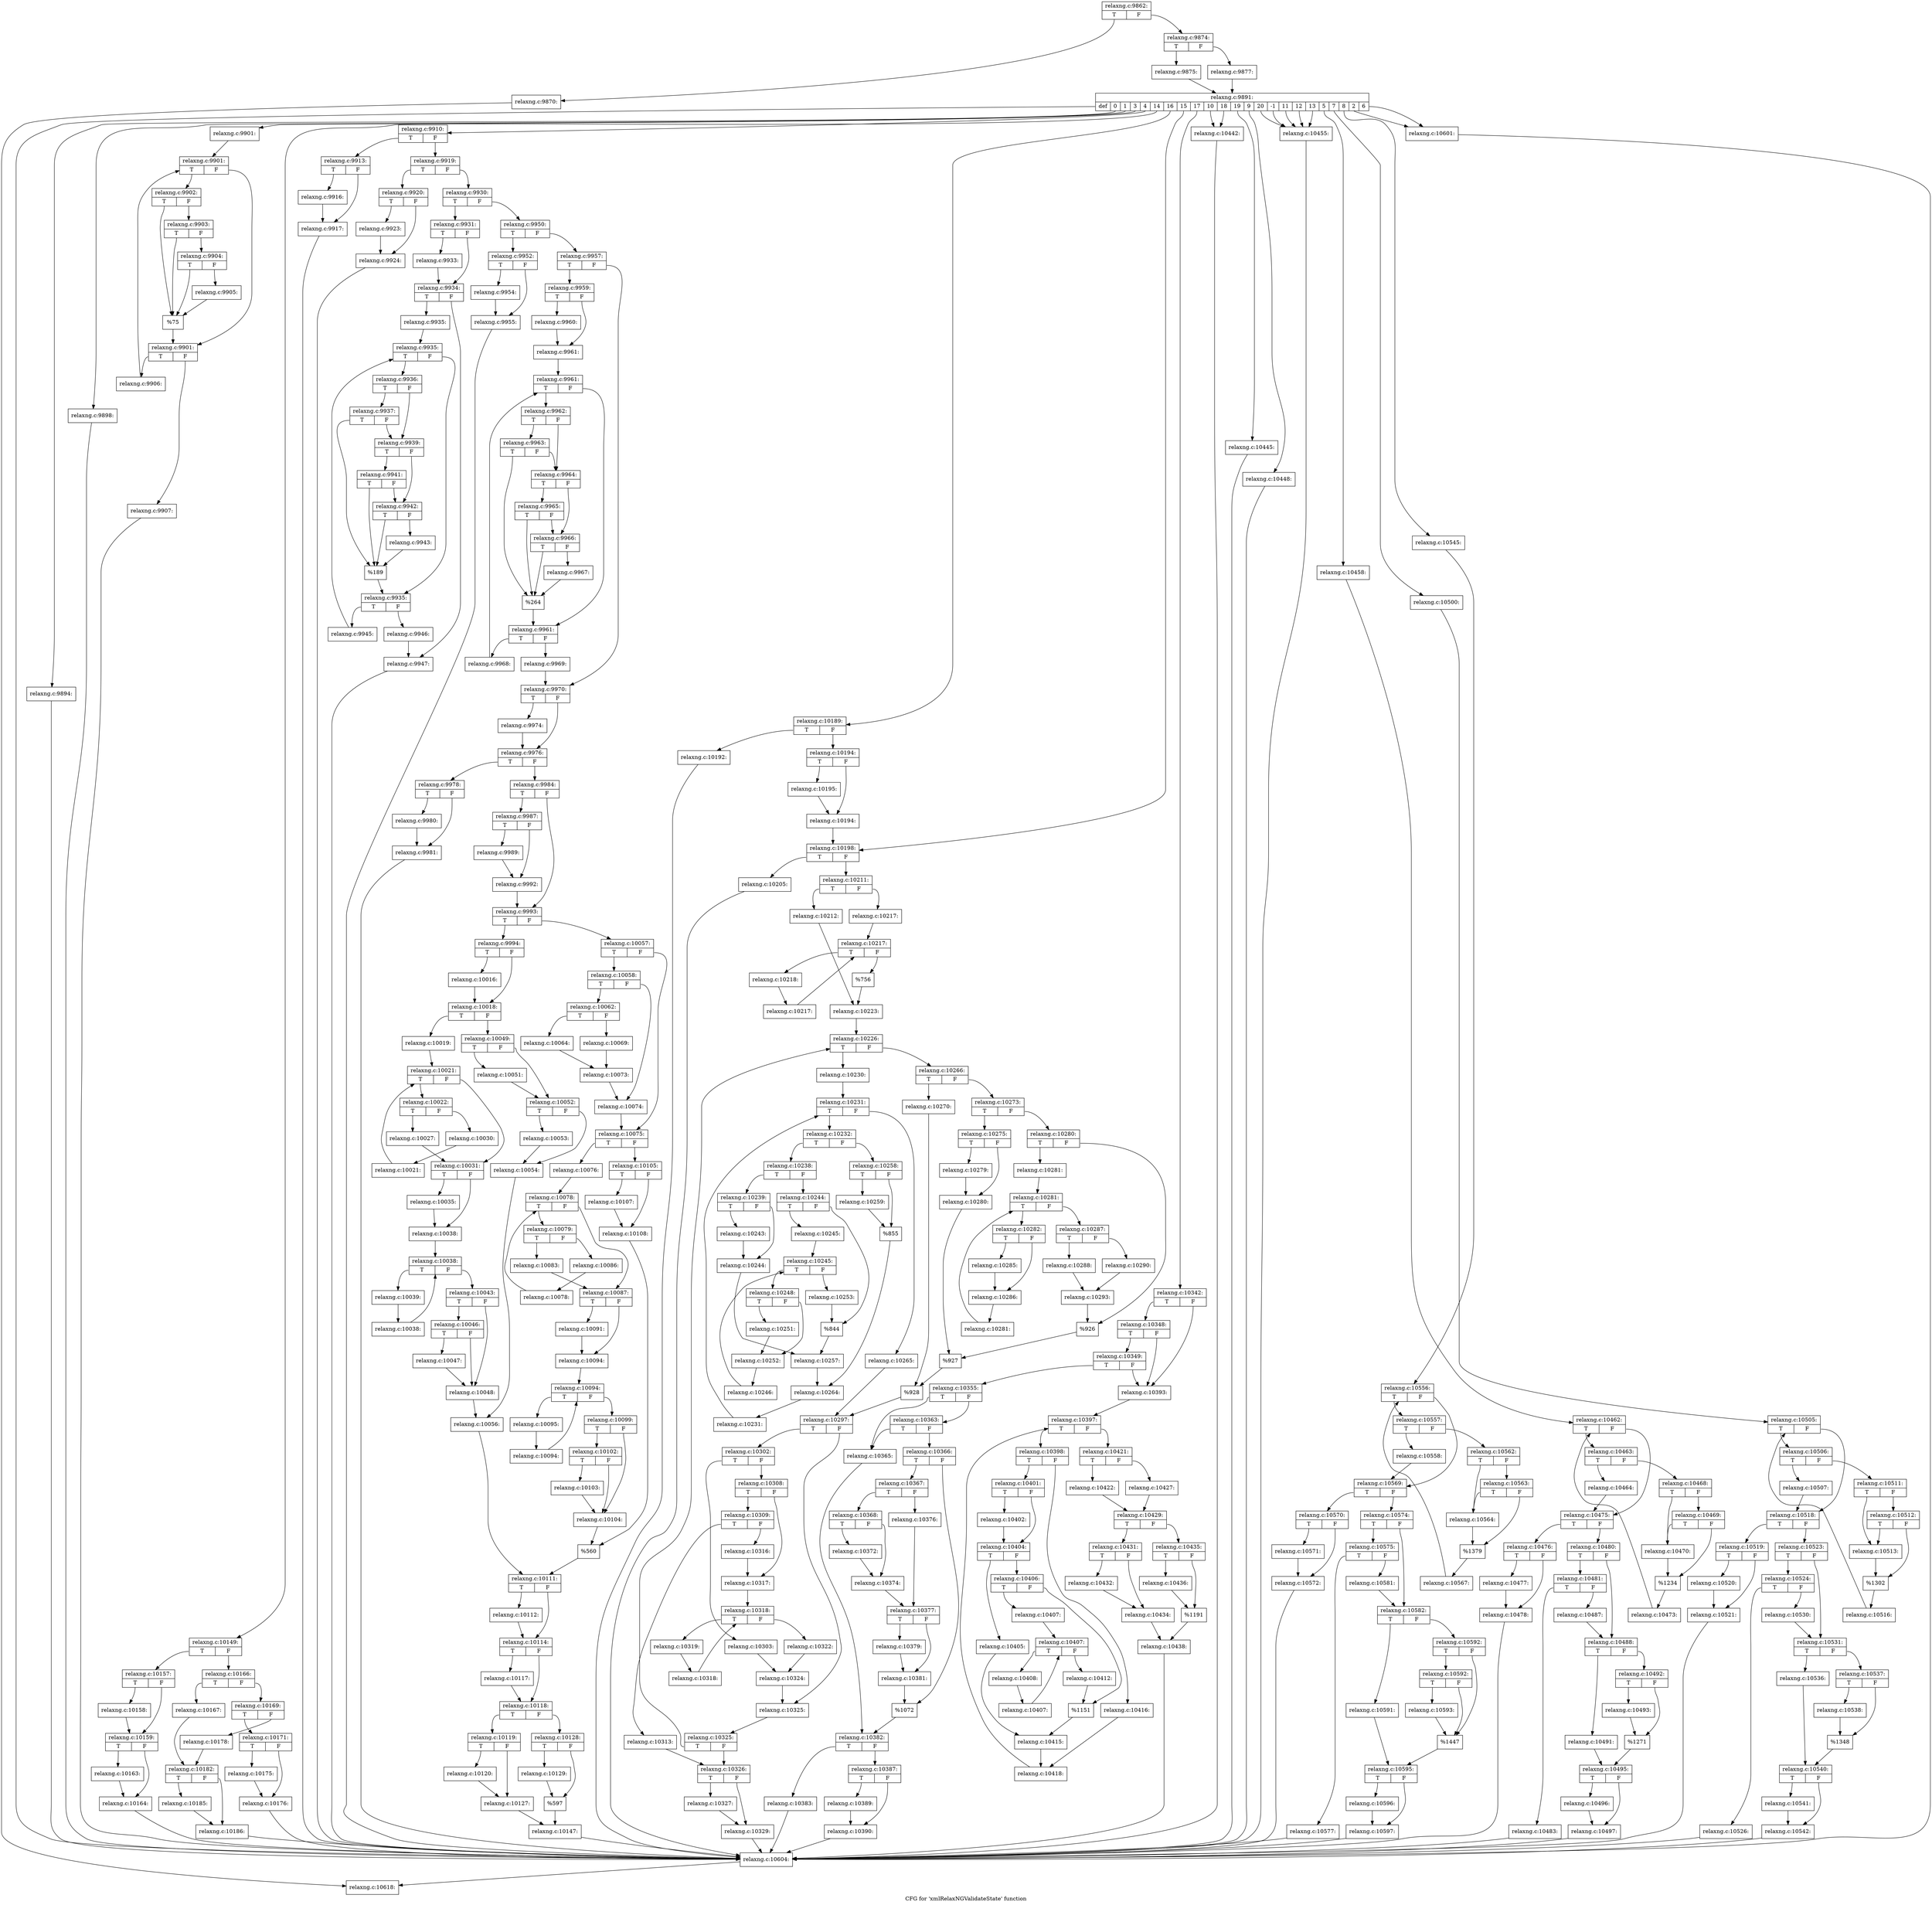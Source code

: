 digraph "CFG for 'xmlRelaxNGValidateState' function" {
	label="CFG for 'xmlRelaxNGValidateState' function";

	Node0x555e9c71d3e0 [shape=record,label="{relaxng.c:9862:|{<s0>T|<s1>F}}"];
	Node0x555e9c71d3e0:s0 -> Node0x555e9c7362f0;
	Node0x555e9c71d3e0:s1 -> Node0x555e9c736340;
	Node0x555e9c7362f0 [shape=record,label="{relaxng.c:9870:}"];
	Node0x555e9c7362f0 -> Node0x555e9c71d430;
	Node0x555e9c736340 [shape=record,label="{relaxng.c:9874:|{<s0>T|<s1>F}}"];
	Node0x555e9c736340:s0 -> Node0x555e9c736a50;
	Node0x555e9c736340:s1 -> Node0x555e9c736af0;
	Node0x555e9c736a50 [shape=record,label="{relaxng.c:9875:}"];
	Node0x555e9c736a50 -> Node0x555e9c736aa0;
	Node0x555e9c736af0 [shape=record,label="{relaxng.c:9877:}"];
	Node0x555e9c736af0 -> Node0x555e9c736aa0;
	Node0x555e9c736aa0 [shape=record,label="{relaxng.c:9891:|{<s0>def|<s1>0|<s2>1|<s3>3|<s4>4|<s5>14|<s6>16|<s7>15|<s8>17|<s9>10|<s10>18|<s11>19|<s12>9|<s13>20|<s14>-1|<s15>11|<s16>12|<s17>13|<s18>5|<s19>7|<s20>8|<s21>2|<s22>6}}"];
	Node0x555e9c736aa0:s0 -> Node0x555e9c737720;
	Node0x555e9c736aa0:s1 -> Node0x555e9c737a50;
	Node0x555e9c736aa0:s2 -> Node0x555e9c737e30;
	Node0x555e9c736aa0:s3 -> Node0x555e9c738050;
	Node0x555e9c736aa0:s4 -> Node0x555e9c739e90;
	Node0x555e9c736aa0:s5 -> Node0x555e9c4f3c30;
	Node0x555e9c736aa0:s6 -> Node0x555e9c4fa1e0;
	Node0x555e9c736aa0:s7 -> Node0x555e9c4fb4f0;
	Node0x555e9c736aa0:s8 -> Node0x555e9c740500;
	Node0x555e9c736aa0:s9 -> Node0x555e9c74ec70;
	Node0x555e9c736aa0:s10 -> Node0x555e9c74ec70;
	Node0x555e9c736aa0:s11 -> Node0x555e9c74f150;
	Node0x555e9c736aa0:s12 -> Node0x555e9c74fd10;
	Node0x555e9c736aa0:s13 -> Node0x555e9c7500c0;
	Node0x555e9c736aa0:s14 -> Node0x555e9c7500c0;
	Node0x555e9c736aa0:s15 -> Node0x555e9c7500c0;
	Node0x555e9c736aa0:s16 -> Node0x555e9c7500c0;
	Node0x555e9c736aa0:s17 -> Node0x555e9c7500c0;
	Node0x555e9c736aa0:s18 -> Node0x555e9c7505a0;
	Node0x555e9c736aa0:s19 -> Node0x555e9c756500;
	Node0x555e9c736aa0:s20 -> Node0x555e9c75cdf0;
	Node0x555e9c736aa0:s21 -> Node0x555e9c765340;
	Node0x555e9c736aa0:s22 -> Node0x555e9c765340;
	Node0x555e9c737a50 [shape=record,label="{relaxng.c:9894:}"];
	Node0x555e9c737a50 -> Node0x555e9c737720;
	Node0x555e9c737e30 [shape=record,label="{relaxng.c:9898:}"];
	Node0x555e9c737e30 -> Node0x555e9c737720;
	Node0x555e9c738050 [shape=record,label="{relaxng.c:9901:}"];
	Node0x555e9c738050 -> Node0x555e9c7380d0;
	Node0x555e9c7380d0 [shape=record,label="{relaxng.c:9901:|{<s0>T|<s1>F}}"];
	Node0x555e9c7380d0:s0 -> Node0x555e9c7383c0;
	Node0x555e9c7380d0:s1 -> Node0x555e9c738370;
	Node0x555e9c7383c0 [shape=record,label="{relaxng.c:9902:|{<s0>T|<s1>F}}"];
	Node0x555e9c7383c0:s0 -> Node0x555e9c7386e0;
	Node0x555e9c7383c0:s1 -> Node0x555e9c738800;
	Node0x555e9c738800 [shape=record,label="{relaxng.c:9903:|{<s0>T|<s1>F}}"];
	Node0x555e9c738800:s0 -> Node0x555e9c7386e0;
	Node0x555e9c738800:s1 -> Node0x555e9c738780;
	Node0x555e9c738780 [shape=record,label="{relaxng.c:9904:|{<s0>T|<s1>F}}"];
	Node0x555e9c738780:s0 -> Node0x555e9c7386e0;
	Node0x555e9c738780:s1 -> Node0x555e9c738730;
	Node0x555e9c738730 [shape=record,label="{relaxng.c:9905:}"];
	Node0x555e9c738730 -> Node0x555e9c7386e0;
	Node0x555e9c7386e0 [shape=record,label="{%75}"];
	Node0x555e9c7386e0 -> Node0x555e9c738370;
	Node0x555e9c738370 [shape=record,label="{relaxng.c:9901:|{<s0>T|<s1>F}}"];
	Node0x555e9c738370:s0 -> Node0x555e9c7391f0;
	Node0x555e9c738370:s1 -> Node0x555e9c7382f0;
	Node0x555e9c7391f0 [shape=record,label="{relaxng.c:9906:}"];
	Node0x555e9c7391f0 -> Node0x555e9c7380d0;
	Node0x555e9c7382f0 [shape=record,label="{relaxng.c:9907:}"];
	Node0x555e9c7382f0 -> Node0x555e9c737720;
	Node0x555e9c739e90 [shape=record,label="{relaxng.c:9910:|{<s0>T|<s1>F}}"];
	Node0x555e9c739e90:s0 -> Node0x555e9c73a4b0;
	Node0x555e9c739e90:s1 -> Node0x555e9c73a500;
	Node0x555e9c73a4b0 [shape=record,label="{relaxng.c:9913:|{<s0>T|<s1>F}}"];
	Node0x555e9c73a4b0:s0 -> Node0x555e9c73ac80;
	Node0x555e9c73a4b0:s1 -> Node0x555e9c73acd0;
	Node0x555e9c73ac80 [shape=record,label="{relaxng.c:9916:}"];
	Node0x555e9c73ac80 -> Node0x555e9c73acd0;
	Node0x555e9c73acd0 [shape=record,label="{relaxng.c:9917:}"];
	Node0x555e9c73acd0 -> Node0x555e9c737720;
	Node0x555e9c73a500 [shape=record,label="{relaxng.c:9919:|{<s0>T|<s1>F}}"];
	Node0x555e9c73a500:s0 -> Node0x555e9c73b500;
	Node0x555e9c73a500:s1 -> Node0x555e9c73b550;
	Node0x555e9c73b500 [shape=record,label="{relaxng.c:9920:|{<s0>T|<s1>F}}"];
	Node0x555e9c73b500:s0 -> Node0x555e9c73bca0;
	Node0x555e9c73b500:s1 -> Node0x555e9c73bcf0;
	Node0x555e9c73bca0 [shape=record,label="{relaxng.c:9923:}"];
	Node0x555e9c73bca0 -> Node0x555e9c73bcf0;
	Node0x555e9c73bcf0 [shape=record,label="{relaxng.c:9924:}"];
	Node0x555e9c73bcf0 -> Node0x555e9c737720;
	Node0x555e9c73b550 [shape=record,label="{relaxng.c:9930:|{<s0>T|<s1>F}}"];
	Node0x555e9c73b550:s0 -> Node0x555e9c4cc150;
	Node0x555e9c73b550:s1 -> Node0x555e9c4cc1a0;
	Node0x555e9c4cc150 [shape=record,label="{relaxng.c:9931:|{<s0>T|<s1>F}}"];
	Node0x555e9c4cc150:s0 -> Node0x555e9c4ccd50;
	Node0x555e9c4cc150:s1 -> Node0x555e9c4ccda0;
	Node0x555e9c4ccd50 [shape=record,label="{relaxng.c:9933:}"];
	Node0x555e9c4ccd50 -> Node0x555e9c4ccda0;
	Node0x555e9c4ccda0 [shape=record,label="{relaxng.c:9934:|{<s0>T|<s1>F}}"];
	Node0x555e9c4ccda0:s0 -> Node0x555e9c4cd4a0;
	Node0x555e9c4ccda0:s1 -> Node0x555e9c4cd4f0;
	Node0x555e9c4cd4a0 [shape=record,label="{relaxng.c:9935:}"];
	Node0x555e9c4cd4a0 -> Node0x555e9c4cd970;
	Node0x555e9c4cd970 [shape=record,label="{relaxng.c:9935:|{<s0>T|<s1>F}}"];
	Node0x555e9c4cd970:s0 -> Node0x555e9c4cdc00;
	Node0x555e9c4cd970:s1 -> Node0x555e9c4cdbb0;
	Node0x555e9c4cdc00 [shape=record,label="{relaxng.c:9936:|{<s0>T|<s1>F}}"];
	Node0x555e9c4cdc00:s0 -> Node0x555e9c4ce1f0;
	Node0x555e9c4cdc00:s1 -> Node0x555e9c4ce170;
	Node0x555e9c4ce1f0 [shape=record,label="{relaxng.c:9937:|{<s0>T|<s1>F}}"];
	Node0x555e9c4ce1f0:s0 -> Node0x555e9c4ce050;
	Node0x555e9c4ce1f0:s1 -> Node0x555e9c4ce170;
	Node0x555e9c4ce170 [shape=record,label="{relaxng.c:9939:|{<s0>T|<s1>F}}"];
	Node0x555e9c4ce170:s0 -> Node0x555e9c4cece0;
	Node0x555e9c4ce170:s1 -> Node0x555e9c4ce0f0;
	Node0x555e9c4cece0 [shape=record,label="{relaxng.c:9941:|{<s0>T|<s1>F}}"];
	Node0x555e9c4cece0:s0 -> Node0x555e9c4ce050;
	Node0x555e9c4cece0:s1 -> Node0x555e9c4ce0f0;
	Node0x555e9c4ce0f0 [shape=record,label="{relaxng.c:9942:|{<s0>T|<s1>F}}"];
	Node0x555e9c4ce0f0:s0 -> Node0x555e9c4ce050;
	Node0x555e9c4ce0f0:s1 -> Node0x555e9c4ce0a0;
	Node0x555e9c4ce0a0 [shape=record,label="{relaxng.c:9943:}"];
	Node0x555e9c4ce0a0 -> Node0x555e9c4ce050;
	Node0x555e9c4ce050 [shape=record,label="{%189}"];
	Node0x555e9c4ce050 -> Node0x555e9c4cdbb0;
	Node0x555e9c4cdbb0 [shape=record,label="{relaxng.c:9935:|{<s0>T|<s1>F}}"];
	Node0x555e9c4cdbb0:s0 -> Node0x555e9c4cfd10;
	Node0x555e9c4cdbb0:s1 -> Node0x555e9c4cdb30;
	Node0x555e9c4cfd10 [shape=record,label="{relaxng.c:9945:}"];
	Node0x555e9c4cfd10 -> Node0x555e9c4cd970;
	Node0x555e9c4cdb30 [shape=record,label="{relaxng.c:9946:}"];
	Node0x555e9c4cdb30 -> Node0x555e9c4cd4f0;
	Node0x555e9c4cd4f0 [shape=record,label="{relaxng.c:9947:}"];
	Node0x555e9c4cd4f0 -> Node0x555e9c737720;
	Node0x555e9c4cc1a0 [shape=record,label="{relaxng.c:9950:|{<s0>T|<s1>F}}"];
	Node0x555e9c4cc1a0:s0 -> Node0x555e9c4d1220;
	Node0x555e9c4cc1a0:s1 -> Node0x555e9c4d1270;
	Node0x555e9c4d1220 [shape=record,label="{relaxng.c:9952:|{<s0>T|<s1>F}}"];
	Node0x555e9c4d1220:s0 -> Node0x555e9c4d1730;
	Node0x555e9c4d1220:s1 -> Node0x555e9c4d1780;
	Node0x555e9c4d1730 [shape=record,label="{relaxng.c:9954:}"];
	Node0x555e9c4d1730 -> Node0x555e9c4d1780;
	Node0x555e9c4d1780 [shape=record,label="{relaxng.c:9955:}"];
	Node0x555e9c4d1780 -> Node0x555e9c737720;
	Node0x555e9c4d1270 [shape=record,label="{relaxng.c:9957:|{<s0>T|<s1>F}}"];
	Node0x555e9c4d1270:s0 -> Node0x555e9c4d1fc0;
	Node0x555e9c4d1270:s1 -> Node0x555e9c4d2010;
	Node0x555e9c4d1fc0 [shape=record,label="{relaxng.c:9959:|{<s0>T|<s1>F}}"];
	Node0x555e9c4d1fc0:s0 -> Node0x555e9c4d2500;
	Node0x555e9c4d1fc0:s1 -> Node0x555e9c4d2550;
	Node0x555e9c4d2500 [shape=record,label="{relaxng.c:9960:}"];
	Node0x555e9c4d2500 -> Node0x555e9c4d2550;
	Node0x555e9c4d2550 [shape=record,label="{relaxng.c:9961:}"];
	Node0x555e9c4d2550 -> Node0x555e9c4d2b80;
	Node0x555e9c4d2b80 [shape=record,label="{relaxng.c:9961:|{<s0>T|<s1>F}}"];
	Node0x555e9c4d2b80:s0 -> Node0x555e9c4d2e70;
	Node0x555e9c4d2b80:s1 -> Node0x555e9c4d2e20;
	Node0x555e9c4d2e70 [shape=record,label="{relaxng.c:9962:|{<s0>T|<s1>F}}"];
	Node0x555e9c4d2e70:s0 -> Node0x555e9c4d3460;
	Node0x555e9c4d2e70:s1 -> Node0x555e9c4d33e0;
	Node0x555e9c4d3460 [shape=record,label="{relaxng.c:9963:|{<s0>T|<s1>F}}"];
	Node0x555e9c4d3460:s0 -> Node0x555e9c4d32c0;
	Node0x555e9c4d3460:s1 -> Node0x555e9c4d33e0;
	Node0x555e9c4d33e0 [shape=record,label="{relaxng.c:9964:|{<s0>T|<s1>F}}"];
	Node0x555e9c4d33e0:s0 -> Node0x555e9c4d3f50;
	Node0x555e9c4d33e0:s1 -> Node0x555e9c4d3360;
	Node0x555e9c4d3f50 [shape=record,label="{relaxng.c:9965:|{<s0>T|<s1>F}}"];
	Node0x555e9c4d3f50:s0 -> Node0x555e9c4d32c0;
	Node0x555e9c4d3f50:s1 -> Node0x555e9c4d3360;
	Node0x555e9c4d3360 [shape=record,label="{relaxng.c:9966:|{<s0>T|<s1>F}}"];
	Node0x555e9c4d3360:s0 -> Node0x555e9c4d32c0;
	Node0x555e9c4d3360:s1 -> Node0x555e9c4d3310;
	Node0x555e9c4d3310 [shape=record,label="{relaxng.c:9967:}"];
	Node0x555e9c4d3310 -> Node0x555e9c4d32c0;
	Node0x555e9c4d32c0 [shape=record,label="{%264}"];
	Node0x555e9c4d32c0 -> Node0x555e9c4d2e20;
	Node0x555e9c4d2e20 [shape=record,label="{relaxng.c:9961:|{<s0>T|<s1>F}}"];
	Node0x555e9c4d2e20:s0 -> Node0x555e9c4d4f80;
	Node0x555e9c4d2e20:s1 -> Node0x555e9c4d2da0;
	Node0x555e9c4d4f80 [shape=record,label="{relaxng.c:9968:}"];
	Node0x555e9c4d4f80 -> Node0x555e9c4d2b80;
	Node0x555e9c4d2da0 [shape=record,label="{relaxng.c:9969:}"];
	Node0x555e9c4d2da0 -> Node0x555e9c4d2010;
	Node0x555e9c4d2010 [shape=record,label="{relaxng.c:9970:|{<s0>T|<s1>F}}"];
	Node0x555e9c4d2010:s0 -> Node0x555e9c4d5df0;
	Node0x555e9c4d2010:s1 -> Node0x555e9c4d5e40;
	Node0x555e9c4d5df0 [shape=record,label="{relaxng.c:9974:}"];
	Node0x555e9c4d5df0 -> Node0x555e9c4d5e40;
	Node0x555e9c4d5e40 [shape=record,label="{relaxng.c:9976:|{<s0>T|<s1>F}}"];
	Node0x555e9c4d5e40:s0 -> Node0x555e9c4d6a30;
	Node0x555e9c4d5e40:s1 -> Node0x555e9c4d6a80;
	Node0x555e9c4d6a30 [shape=record,label="{relaxng.c:9978:|{<s0>T|<s1>F}}"];
	Node0x555e9c4d6a30:s0 -> Node0x555e9c4d6f80;
	Node0x555e9c4d6a30:s1 -> Node0x555e9c4d6fd0;
	Node0x555e9c4d6f80 [shape=record,label="{relaxng.c:9980:}"];
	Node0x555e9c4d6f80 -> Node0x555e9c4d6fd0;
	Node0x555e9c4d6fd0 [shape=record,label="{relaxng.c:9981:}"];
	Node0x555e9c4d6fd0 -> Node0x555e9c737720;
	Node0x555e9c4d6a80 [shape=record,label="{relaxng.c:9984:|{<s0>T|<s1>F}}"];
	Node0x555e9c4d6a80:s0 -> Node0x555e9c4d7ce0;
	Node0x555e9c4d6a80:s1 -> Node0x555e9c4d7d30;
	Node0x555e9c4d7ce0 [shape=record,label="{relaxng.c:9987:|{<s0>T|<s1>F}}"];
	Node0x555e9c4d7ce0:s0 -> Node0x555e9c4d85c0;
	Node0x555e9c4d7ce0:s1 -> Node0x555e9c4d8610;
	Node0x555e9c4d85c0 [shape=record,label="{relaxng.c:9989:}"];
	Node0x555e9c4d85c0 -> Node0x555e9c4d8610;
	Node0x555e9c4d8610 [shape=record,label="{relaxng.c:9992:}"];
	Node0x555e9c4d8610 -> Node0x555e9c4d7d30;
	Node0x555e9c4d7d30 [shape=record,label="{relaxng.c:9993:|{<s0>T|<s1>F}}"];
	Node0x555e9c4d7d30:s0 -> Node0x555e9c4d8f70;
	Node0x555e9c4d7d30:s1 -> Node0x555e9c4d9010;
	Node0x555e9c4d8f70 [shape=record,label="{relaxng.c:9994:|{<s0>T|<s1>F}}"];
	Node0x555e9c4d8f70:s0 -> Node0x555e9c166db0;
	Node0x555e9c4d8f70:s1 -> Node0x555e9c166e00;
	Node0x555e9c166db0 [shape=record,label="{relaxng.c:10016:}"];
	Node0x555e9c166db0 -> Node0x555e9c166e00;
	Node0x555e9c166e00 [shape=record,label="{relaxng.c:10018:|{<s0>T|<s1>F}}"];
	Node0x555e9c166e00:s0 -> Node0x555e9c167230;
	Node0x555e9c166e00:s1 -> Node0x555e9c1672d0;
	Node0x555e9c167230 [shape=record,label="{relaxng.c:10019:}"];
	Node0x555e9c167230 -> Node0x555e9c167a30;
	Node0x555e9c167a30 [shape=record,label="{relaxng.c:10021:|{<s0>T|<s1>F}}"];
	Node0x555e9c167a30:s0 -> Node0x555e9c167cb0;
	Node0x555e9c167a30:s1 -> Node0x555e9c167890;
	Node0x555e9c167cb0 [shape=record,label="{relaxng.c:10022:|{<s0>T|<s1>F}}"];
	Node0x555e9c167cb0:s0 -> Node0x555e9c168df0;
	Node0x555e9c167cb0:s1 -> Node0x555e9c168e40;
	Node0x555e9c168df0 [shape=record,label="{relaxng.c:10027:}"];
	Node0x555e9c168df0 -> Node0x555e9c167890;
	Node0x555e9c168e40 [shape=record,label="{relaxng.c:10030:}"];
	Node0x555e9c168e40 -> Node0x555e9c167c20;
	Node0x555e9c167c20 [shape=record,label="{relaxng.c:10021:}"];
	Node0x555e9c167c20 -> Node0x555e9c167a30;
	Node0x555e9c167890 [shape=record,label="{relaxng.c:10031:|{<s0>T|<s1>F}}"];
	Node0x555e9c167890:s0 -> Node0x555e9c1697e0;
	Node0x555e9c167890:s1 -> Node0x555e9c169830;
	Node0x555e9c1697e0 [shape=record,label="{relaxng.c:10035:}"];
	Node0x555e9c1697e0 -> Node0x555e9c169830;
	Node0x555e9c169830 [shape=record,label="{relaxng.c:10038:}"];
	Node0x555e9c169830 -> Node0x555e9c16a220;
	Node0x555e9c16a220 [shape=record,label="{relaxng.c:10038:|{<s0>T|<s1>F}}"];
	Node0x555e9c16a220:s0 -> Node0x555e9c16a500;
	Node0x555e9c16a220:s1 -> Node0x555e9c16a080;
	Node0x555e9c16a500 [shape=record,label="{relaxng.c:10039:}"];
	Node0x555e9c16a500 -> Node0x555e9c16a470;
	Node0x555e9c16a470 [shape=record,label="{relaxng.c:10038:}"];
	Node0x555e9c16a470 -> Node0x555e9c16a220;
	Node0x555e9c16a080 [shape=record,label="{relaxng.c:10043:|{<s0>T|<s1>F}}"];
	Node0x555e9c16a080:s0 -> Node0x555e9c4e6e80;
	Node0x555e9c16a080:s1 -> Node0x555e9c4e6e30;
	Node0x555e9c4e6e80 [shape=record,label="{relaxng.c:10046:|{<s0>T|<s1>F}}"];
	Node0x555e9c4e6e80:s0 -> Node0x555e9c4e6de0;
	Node0x555e9c4e6e80:s1 -> Node0x555e9c4e6e30;
	Node0x555e9c4e6de0 [shape=record,label="{relaxng.c:10047:}"];
	Node0x555e9c4e6de0 -> Node0x555e9c4e6e30;
	Node0x555e9c4e6e30 [shape=record,label="{relaxng.c:10048:}"];
	Node0x555e9c4e6e30 -> Node0x555e9c167280;
	Node0x555e9c1672d0 [shape=record,label="{relaxng.c:10049:|{<s0>T|<s1>F}}"];
	Node0x555e9c1672d0:s0 -> Node0x555e9c4e79a0;
	Node0x555e9c1672d0:s1 -> Node0x555e9c4e79f0;
	Node0x555e9c4e79a0 [shape=record,label="{relaxng.c:10051:}"];
	Node0x555e9c4e79a0 -> Node0x555e9c4e79f0;
	Node0x555e9c4e79f0 [shape=record,label="{relaxng.c:10052:|{<s0>T|<s1>F}}"];
	Node0x555e9c4e79f0:s0 -> Node0x555e9c4e8270;
	Node0x555e9c4e79f0:s1 -> Node0x555e9c4e82c0;
	Node0x555e9c4e8270 [shape=record,label="{relaxng.c:10053:}"];
	Node0x555e9c4e8270 -> Node0x555e9c4e82c0;
	Node0x555e9c4e82c0 [shape=record,label="{relaxng.c:10054:}"];
	Node0x555e9c4e82c0 -> Node0x555e9c167280;
	Node0x555e9c167280 [shape=record,label="{relaxng.c:10056:}"];
	Node0x555e9c167280 -> Node0x555e9c4d8fc0;
	Node0x555e9c4d9010 [shape=record,label="{relaxng.c:10057:|{<s0>T|<s1>F}}"];
	Node0x555e9c4d9010:s0 -> Node0x555e9c4e8cc0;
	Node0x555e9c4d9010:s1 -> Node0x555e9c4e8d10;
	Node0x555e9c4e8cc0 [shape=record,label="{relaxng.c:10058:|{<s0>T|<s1>F}}"];
	Node0x555e9c4e8cc0:s0 -> Node0x555e9c165d40;
	Node0x555e9c4e8cc0:s1 -> Node0x555e9c4e96c0;
	Node0x555e9c165d40 [shape=record,label="{relaxng.c:10062:|{<s0>T|<s1>F}}"];
	Node0x555e9c165d40:s0 -> Node0x555e9c4e9bc0;
	Node0x555e9c165d40:s1 -> Node0x555e9c4e9c60;
	Node0x555e9c4e9bc0 [shape=record,label="{relaxng.c:10064:}"];
	Node0x555e9c4e9bc0 -> Node0x555e9c4e9c10;
	Node0x555e9c4e9c60 [shape=record,label="{relaxng.c:10069:}"];
	Node0x555e9c4e9c60 -> Node0x555e9c4e9c10;
	Node0x555e9c4e9c10 [shape=record,label="{relaxng.c:10073:}"];
	Node0x555e9c4e9c10 -> Node0x555e9c4e96c0;
	Node0x555e9c4e96c0 [shape=record,label="{relaxng.c:10074:}"];
	Node0x555e9c4e96c0 -> Node0x555e9c4e8d10;
	Node0x555e9c4e8d10 [shape=record,label="{relaxng.c:10075:|{<s0>T|<s1>F}}"];
	Node0x555e9c4e8d10:s0 -> Node0x555e9c4eaf30;
	Node0x555e9c4e8d10:s1 -> Node0x555e9c4eafd0;
	Node0x555e9c4eaf30 [shape=record,label="{relaxng.c:10076:}"];
	Node0x555e9c4eaf30 -> Node0x555e9c4eb730;
	Node0x555e9c4eb730 [shape=record,label="{relaxng.c:10078:|{<s0>T|<s1>F}}"];
	Node0x555e9c4eb730:s0 -> Node0x555e9c4eb9b0;
	Node0x555e9c4eb730:s1 -> Node0x555e9c4eb590;
	Node0x555e9c4eb9b0 [shape=record,label="{relaxng.c:10079:|{<s0>T|<s1>F}}"];
	Node0x555e9c4eb9b0:s0 -> Node0x555e9c4ec720;
	Node0x555e9c4eb9b0:s1 -> Node0x555e9c4ec770;
	Node0x555e9c4ec720 [shape=record,label="{relaxng.c:10083:}"];
	Node0x555e9c4ec720 -> Node0x555e9c4eb590;
	Node0x555e9c4ec770 [shape=record,label="{relaxng.c:10086:}"];
	Node0x555e9c4ec770 -> Node0x555e9c4eb920;
	Node0x555e9c4eb920 [shape=record,label="{relaxng.c:10078:}"];
	Node0x555e9c4eb920 -> Node0x555e9c4eb730;
	Node0x555e9c4eb590 [shape=record,label="{relaxng.c:10087:|{<s0>T|<s1>F}}"];
	Node0x555e9c4eb590:s0 -> Node0x555e9c4ed110;
	Node0x555e9c4eb590:s1 -> Node0x555e9c4ed160;
	Node0x555e9c4ed110 [shape=record,label="{relaxng.c:10091:}"];
	Node0x555e9c4ed110 -> Node0x555e9c4ed160;
	Node0x555e9c4ed160 [shape=record,label="{relaxng.c:10094:}"];
	Node0x555e9c4ed160 -> Node0x555e9c4edb50;
	Node0x555e9c4edb50 [shape=record,label="{relaxng.c:10094:|{<s0>T|<s1>F}}"];
	Node0x555e9c4edb50:s0 -> Node0x555e9c4ede30;
	Node0x555e9c4edb50:s1 -> Node0x555e9c4ed9b0;
	Node0x555e9c4ede30 [shape=record,label="{relaxng.c:10095:}"];
	Node0x555e9c4ede30 -> Node0x555e9c4edda0;
	Node0x555e9c4edda0 [shape=record,label="{relaxng.c:10094:}"];
	Node0x555e9c4edda0 -> Node0x555e9c4edb50;
	Node0x555e9c4ed9b0 [shape=record,label="{relaxng.c:10099:|{<s0>T|<s1>F}}"];
	Node0x555e9c4ed9b0:s0 -> Node0x555e9c4efa80;
	Node0x555e9c4ed9b0:s1 -> Node0x555e9c4efa30;
	Node0x555e9c4efa80 [shape=record,label="{relaxng.c:10102:|{<s0>T|<s1>F}}"];
	Node0x555e9c4efa80:s0 -> Node0x555e9c4ef9e0;
	Node0x555e9c4efa80:s1 -> Node0x555e9c4efa30;
	Node0x555e9c4ef9e0 [shape=record,label="{relaxng.c:10103:}"];
	Node0x555e9c4ef9e0 -> Node0x555e9c4efa30;
	Node0x555e9c4efa30 [shape=record,label="{relaxng.c:10104:}"];
	Node0x555e9c4efa30 -> Node0x555e9c4eaf80;
	Node0x555e9c4eafd0 [shape=record,label="{relaxng.c:10105:|{<s0>T|<s1>F}}"];
	Node0x555e9c4eafd0:s0 -> Node0x555e9c4f05a0;
	Node0x555e9c4eafd0:s1 -> Node0x555e9c4f05f0;
	Node0x555e9c4f05a0 [shape=record,label="{relaxng.c:10107:}"];
	Node0x555e9c4f05a0 -> Node0x555e9c4f05f0;
	Node0x555e9c4f05f0 [shape=record,label="{relaxng.c:10108:}"];
	Node0x555e9c4f05f0 -> Node0x555e9c4eaf80;
	Node0x555e9c4eaf80 [shape=record,label="{%560}"];
	Node0x555e9c4eaf80 -> Node0x555e9c4d8fc0;
	Node0x555e9c4d8fc0 [shape=record,label="{relaxng.c:10111:|{<s0>T|<s1>F}}"];
	Node0x555e9c4d8fc0:s0 -> Node0x555e9c4f0fb0;
	Node0x555e9c4d8fc0:s1 -> Node0x555e9c4f1000;
	Node0x555e9c4f0fb0 [shape=record,label="{relaxng.c:10112:}"];
	Node0x555e9c4f0fb0 -> Node0x555e9c4f1000;
	Node0x555e9c4f1000 [shape=record,label="{relaxng.c:10114:|{<s0>T|<s1>F}}"];
	Node0x555e9c4f1000:s0 -> Node0x555e9c4f1c90;
	Node0x555e9c4f1000:s1 -> Node0x555e9c4f1ce0;
	Node0x555e9c4f1c90 [shape=record,label="{relaxng.c:10117:}"];
	Node0x555e9c4f1c90 -> Node0x555e9c4f1ce0;
	Node0x555e9c4f1ce0 [shape=record,label="{relaxng.c:10118:|{<s0>T|<s1>F}}"];
	Node0x555e9c4f1ce0:s0 -> Node0x555e9c4f2590;
	Node0x555e9c4f1ce0:s1 -> Node0x555e9c4f2630;
	Node0x555e9c4f2590 [shape=record,label="{relaxng.c:10119:|{<s0>T|<s1>F}}"];
	Node0x555e9c4f2590:s0 -> Node0x555e9c4f29f0;
	Node0x555e9c4f2590:s1 -> Node0x555e9c4f2a40;
	Node0x555e9c4f29f0 [shape=record,label="{relaxng.c:10120:}"];
	Node0x555e9c4f29f0 -> Node0x555e9c4f2a40;
	Node0x555e9c4f2a40 [shape=record,label="{relaxng.c:10127:}"];
	Node0x555e9c4f2a40 -> Node0x555e9c4f25e0;
	Node0x555e9c4f2630 [shape=record,label="{relaxng.c:10128:|{<s0>T|<s1>F}}"];
	Node0x555e9c4f2630:s0 -> Node0x555e9c4f3400;
	Node0x555e9c4f2630:s1 -> Node0x555e9c4f3450;
	Node0x555e9c4f3400 [shape=record,label="{relaxng.c:10129:}"];
	Node0x555e9c4f3400 -> Node0x555e9c4f3450;
	Node0x555e9c4f3450 [shape=record,label="{%597}"];
	Node0x555e9c4f3450 -> Node0x555e9c4f25e0;
	Node0x555e9c4f25e0 [shape=record,label="{relaxng.c:10147:}"];
	Node0x555e9c4f25e0 -> Node0x555e9c737720;
	Node0x555e9c4f3c30 [shape=record,label="{relaxng.c:10149:|{<s0>T|<s1>F}}"];
	Node0x555e9c4f3c30:s0 -> Node0x555e9c4f4fa0;
	Node0x555e9c4f3c30:s1 -> Node0x555e9c4f4ff0;
	Node0x555e9c4f4fa0 [shape=record,label="{relaxng.c:10157:|{<s0>T|<s1>F}}"];
	Node0x555e9c4f4fa0:s0 -> Node0x555e9c4f5320;
	Node0x555e9c4f4fa0:s1 -> Node0x555e9c4f5370;
	Node0x555e9c4f5320 [shape=record,label="{relaxng.c:10158:}"];
	Node0x555e9c4f5320 -> Node0x555e9c4f5370;
	Node0x555e9c4f5370 [shape=record,label="{relaxng.c:10159:|{<s0>T|<s1>F}}"];
	Node0x555e9c4f5370:s0 -> Node0x555e9c4f6130;
	Node0x555e9c4f5370:s1 -> Node0x555e9c4f6180;
	Node0x555e9c4f6130 [shape=record,label="{relaxng.c:10163:}"];
	Node0x555e9c4f6130 -> Node0x555e9c4f6180;
	Node0x555e9c4f6180 [shape=record,label="{relaxng.c:10164:}"];
	Node0x555e9c4f6180 -> Node0x555e9c737720;
	Node0x555e9c4f4ff0 [shape=record,label="{relaxng.c:10166:|{<s0>T|<s1>F}}"];
	Node0x555e9c4f4ff0:s0 -> Node0x555e9c4f69a0;
	Node0x555e9c4f4ff0:s1 -> Node0x555e9c4f6a40;
	Node0x555e9c4f69a0 [shape=record,label="{relaxng.c:10167:}"];
	Node0x555e9c4f69a0 -> Node0x555e9c4f69f0;
	Node0x555e9c4f6a40 [shape=record,label="{relaxng.c:10169:|{<s0>T|<s1>F}}"];
	Node0x555e9c4f6a40:s0 -> Node0x555e9c4f7770;
	Node0x555e9c4f6a40:s1 -> Node0x555e9c4f77c0;
	Node0x555e9c4f7770 [shape=record,label="{relaxng.c:10171:|{<s0>T|<s1>F}}"];
	Node0x555e9c4f7770:s0 -> Node0x555e9c4f8220;
	Node0x555e9c4f7770:s1 -> Node0x555e9c4f8270;
	Node0x555e9c4f8220 [shape=record,label="{relaxng.c:10175:}"];
	Node0x555e9c4f8220 -> Node0x555e9c4f8270;
	Node0x555e9c4f8270 [shape=record,label="{relaxng.c:10176:}"];
	Node0x555e9c4f8270 -> Node0x555e9c737720;
	Node0x555e9c4f77c0 [shape=record,label="{relaxng.c:10178:}"];
	Node0x555e9c4f77c0 -> Node0x555e9c4f69f0;
	Node0x555e9c4f69f0 [shape=record,label="{relaxng.c:10182:|{<s0>T|<s1>F}}"];
	Node0x555e9c4f69f0:s0 -> Node0x555e9c4f9a40;
	Node0x555e9c4f69f0:s1 -> Node0x555e9c4f9a90;
	Node0x555e9c4f9a40 [shape=record,label="{relaxng.c:10185:}"];
	Node0x555e9c4f9a40 -> Node0x555e9c4f9a90;
	Node0x555e9c4f9a90 [shape=record,label="{relaxng.c:10186:}"];
	Node0x555e9c4f9a90 -> Node0x555e9c737720;
	Node0x555e9c4fa1e0 [shape=record,label="{relaxng.c:10189:|{<s0>T|<s1>F}}"];
	Node0x555e9c4fa1e0:s0 -> Node0x555e9c4fa970;
	Node0x555e9c4fa1e0:s1 -> Node0x555e9c4fa9c0;
	Node0x555e9c4fa970 [shape=record,label="{relaxng.c:10192:}"];
	Node0x555e9c4fa970 -> Node0x555e9c737720;
	Node0x555e9c4fa9c0 [shape=record,label="{relaxng.c:10194:|{<s0>T|<s1>F}}"];
	Node0x555e9c4fa9c0:s0 -> Node0x555e9c4fae40;
	Node0x555e9c4fa9c0:s1 -> Node0x555e9c4fae90;
	Node0x555e9c4fae40 [shape=record,label="{relaxng.c:10195:}"];
	Node0x555e9c4fae40 -> Node0x555e9c4fae90;
	Node0x555e9c4fae90 [shape=record,label="{relaxng.c:10194:}"];
	Node0x555e9c4fae90 -> Node0x555e9c4fb4f0;
	Node0x555e9c4fb4f0 [shape=record,label="{relaxng.c:10198:|{<s0>T|<s1>F}}"];
	Node0x555e9c4fb4f0:s0 -> Node0x555e9c4fc8a0;
	Node0x555e9c4fb4f0:s1 -> Node0x555e9c4fc8f0;
	Node0x555e9c4fc8a0 [shape=record,label="{relaxng.c:10205:}"];
	Node0x555e9c4fc8a0 -> Node0x555e9c737720;
	Node0x555e9c4fc8f0 [shape=record,label="{relaxng.c:10211:|{<s0>T|<s1>F}}"];
	Node0x555e9c4fc8f0:s0 -> Node0x555e9c4fceb0;
	Node0x555e9c4fc8f0:s1 -> Node0x555e9c4fcf50;
	Node0x555e9c4fceb0 [shape=record,label="{relaxng.c:10212:}"];
	Node0x555e9c4fceb0 -> Node0x555e9c4fcf00;
	Node0x555e9c4fcf50 [shape=record,label="{relaxng.c:10217:}"];
	Node0x555e9c4fcf50 -> Node0x555e9c4fdb70;
	Node0x555e9c4fdb70 [shape=record,label="{relaxng.c:10217:|{<s0>T|<s1>F}}"];
	Node0x555e9c4fdb70:s0 -> Node0x555e9c4fde50;
	Node0x555e9c4fdb70:s1 -> Node0x555e9c4fd9d0;
	Node0x555e9c4fde50 [shape=record,label="{relaxng.c:10218:}"];
	Node0x555e9c4fde50 -> Node0x555e9c4fddc0;
	Node0x555e9c4fddc0 [shape=record,label="{relaxng.c:10217:}"];
	Node0x555e9c4fddc0 -> Node0x555e9c4fdb70;
	Node0x555e9c4fd9d0 [shape=record,label="{%756}"];
	Node0x555e9c4fd9d0 -> Node0x555e9c4fcf00;
	Node0x555e9c4fcf00 [shape=record,label="{relaxng.c:10223:}"];
	Node0x555e9c4fcf00 -> Node0x555e9c4ff5a0;
	Node0x555e9c4ff5a0 [shape=record,label="{relaxng.c:10226:|{<s0>T|<s1>F}}"];
	Node0x555e9c4ff5a0:s0 -> Node0x555e9c4ffb80;
	Node0x555e9c4ff5a0:s1 -> Node0x555e9c4ffc20;
	Node0x555e9c4ffb80 [shape=record,label="{relaxng.c:10230:}"];
	Node0x555e9c4ffb80 -> Node0x555e9c500480;
	Node0x555e9c500480 [shape=record,label="{relaxng.c:10231:|{<s0>T|<s1>F}}"];
	Node0x555e9c500480:s0 -> Node0x555e9c500760;
	Node0x555e9c500480:s1 -> Node0x555e9c5002e0;
	Node0x555e9c500760 [shape=record,label="{relaxng.c:10232:|{<s0>T|<s1>F}}"];
	Node0x555e9c500760:s0 -> Node0x555e9c501740;
	Node0x555e9c500760:s1 -> Node0x555e9c5017e0;
	Node0x555e9c501740 [shape=record,label="{relaxng.c:10238:|{<s0>T|<s1>F}}"];
	Node0x555e9c501740:s0 -> Node0x555e9c501ba0;
	Node0x555e9c501740:s1 -> Node0x555e9c501c40;
	Node0x555e9c501ba0 [shape=record,label="{relaxng.c:10239:|{<s0>T|<s1>F}}"];
	Node0x555e9c501ba0:s0 -> Node0x555e9c502760;
	Node0x555e9c501ba0:s1 -> Node0x555e9c5027b0;
	Node0x555e9c502760 [shape=record,label="{relaxng.c:10243:}"];
	Node0x555e9c502760 -> Node0x555e9c5027b0;
	Node0x555e9c5027b0 [shape=record,label="{relaxng.c:10244:}"];
	Node0x555e9c5027b0 -> Node0x555e9c501bf0;
	Node0x555e9c501c40 [shape=record,label="{relaxng.c:10244:|{<s0>T|<s1>F}}"];
	Node0x555e9c501c40:s0 -> Node0x555e9c502d00;
	Node0x555e9c501c40:s1 -> Node0x555e9c502d50;
	Node0x555e9c502d00 [shape=record,label="{relaxng.c:10245:}"];
	Node0x555e9c502d00 -> Node0x555e9c503370;
	Node0x555e9c503370 [shape=record,label="{relaxng.c:10245:|{<s0>T|<s1>F}}"];
	Node0x555e9c503370:s0 -> Node0x555e9c5035f0;
	Node0x555e9c503370:s1 -> Node0x555e9c5031d0;
	Node0x555e9c5035f0 [shape=record,label="{relaxng.c:10248:|{<s0>T|<s1>F}}"];
	Node0x555e9c5035f0:s0 -> Node0x555e9c5042d0;
	Node0x555e9c5035f0:s1 -> Node0x555e9c504320;
	Node0x555e9c5042d0 [shape=record,label="{relaxng.c:10251:}"];
	Node0x555e9c5042d0 -> Node0x555e9c504320;
	Node0x555e9c504320 [shape=record,label="{relaxng.c:10252:}"];
	Node0x555e9c504320 -> Node0x555e9c503560;
	Node0x555e9c503560 [shape=record,label="{relaxng.c:10246:}"];
	Node0x555e9c503560 -> Node0x555e9c503370;
	Node0x555e9c5031d0 [shape=record,label="{relaxng.c:10253:}"];
	Node0x555e9c5031d0 -> Node0x555e9c502d50;
	Node0x555e9c502d50 [shape=record,label="{%844}"];
	Node0x555e9c502d50 -> Node0x555e9c501bf0;
	Node0x555e9c501bf0 [shape=record,label="{relaxng.c:10257:}"];
	Node0x555e9c501bf0 -> Node0x555e9c501790;
	Node0x555e9c5017e0 [shape=record,label="{relaxng.c:10258:|{<s0>T|<s1>F}}"];
	Node0x555e9c5017e0:s0 -> Node0x555e9c5052d0;
	Node0x555e9c5017e0:s1 -> Node0x555e9c505320;
	Node0x555e9c5052d0 [shape=record,label="{relaxng.c:10259:}"];
	Node0x555e9c5052d0 -> Node0x555e9c505320;
	Node0x555e9c505320 [shape=record,label="{%855}"];
	Node0x555e9c505320 -> Node0x555e9c501790;
	Node0x555e9c501790 [shape=record,label="{relaxng.c:10264:}"];
	Node0x555e9c501790 -> Node0x555e9c5006d0;
	Node0x555e9c5006d0 [shape=record,label="{relaxng.c:10231:}"];
	Node0x555e9c5006d0 -> Node0x555e9c500480;
	Node0x555e9c5002e0 [shape=record,label="{relaxng.c:10265:}"];
	Node0x555e9c5002e0 -> Node0x555e9c4ffbd0;
	Node0x555e9c4ffc20 [shape=record,label="{relaxng.c:10266:|{<s0>T|<s1>F}}"];
	Node0x555e9c4ffc20:s0 -> Node0x555e9c506730;
	Node0x555e9c4ffc20:s1 -> Node0x555e9c5067d0;
	Node0x555e9c506730 [shape=record,label="{relaxng.c:10270:}"];
	Node0x555e9c506730 -> Node0x555e9c506780;
	Node0x555e9c5067d0 [shape=record,label="{relaxng.c:10273:|{<s0>T|<s1>F}}"];
	Node0x555e9c5067d0:s0 -> Node0x555e9c507460;
	Node0x555e9c5067d0:s1 -> Node0x555e9c507500;
	Node0x555e9c507460 [shape=record,label="{relaxng.c:10275:|{<s0>T|<s1>F}}"];
	Node0x555e9c507460:s0 -> Node0x555e9c508080;
	Node0x555e9c507460:s1 -> Node0x555e9c5080d0;
	Node0x555e9c508080 [shape=record,label="{relaxng.c:10279:}"];
	Node0x555e9c508080 -> Node0x555e9c5080d0;
	Node0x555e9c5080d0 [shape=record,label="{relaxng.c:10280:}"];
	Node0x555e9c5080d0 -> Node0x555e9c5074b0;
	Node0x555e9c507500 [shape=record,label="{relaxng.c:10280:|{<s0>T|<s1>F}}"];
	Node0x555e9c507500:s0 -> Node0x555e9c508620;
	Node0x555e9c507500:s1 -> Node0x555e9c508670;
	Node0x555e9c508620 [shape=record,label="{relaxng.c:10281:}"];
	Node0x555e9c508620 -> Node0x555e9c508c90;
	Node0x555e9c508c90 [shape=record,label="{relaxng.c:10281:|{<s0>T|<s1>F}}"];
	Node0x555e9c508c90:s0 -> Node0x555e9c508f10;
	Node0x555e9c508c90:s1 -> Node0x555e9c508af0;
	Node0x555e9c508f10 [shape=record,label="{relaxng.c:10282:|{<s0>T|<s1>F}}"];
	Node0x555e9c508f10:s0 -> Node0x555e9c509bf0;
	Node0x555e9c508f10:s1 -> Node0x555e9c509c40;
	Node0x555e9c509bf0 [shape=record,label="{relaxng.c:10285:}"];
	Node0x555e9c509bf0 -> Node0x555e9c509c40;
	Node0x555e9c509c40 [shape=record,label="{relaxng.c:10286:}"];
	Node0x555e9c509c40 -> Node0x555e9c508e80;
	Node0x555e9c508e80 [shape=record,label="{relaxng.c:10281:}"];
	Node0x555e9c508e80 -> Node0x555e9c508c90;
	Node0x555e9c508af0 [shape=record,label="{relaxng.c:10287:|{<s0>T|<s1>F}}"];
	Node0x555e9c508af0:s0 -> Node0x555e9c50a3e0;
	Node0x555e9c508af0:s1 -> Node0x555e9c50a480;
	Node0x555e9c50a3e0 [shape=record,label="{relaxng.c:10288:}"];
	Node0x555e9c50a3e0 -> Node0x555e9c50a430;
	Node0x555e9c50a480 [shape=record,label="{relaxng.c:10290:}"];
	Node0x555e9c50a480 -> Node0x555e9c50a430;
	Node0x555e9c50a430 [shape=record,label="{relaxng.c:10293:}"];
	Node0x555e9c50a430 -> Node0x555e9c508670;
	Node0x555e9c508670 [shape=record,label="{%926}"];
	Node0x555e9c508670 -> Node0x555e9c5074b0;
	Node0x555e9c5074b0 [shape=record,label="{%927}"];
	Node0x555e9c5074b0 -> Node0x555e9c506780;
	Node0x555e9c506780 [shape=record,label="{%928}"];
	Node0x555e9c506780 -> Node0x555e9c4ffbd0;
	Node0x555e9c4ffbd0 [shape=record,label="{relaxng.c:10297:|{<s0>T|<s1>F}}"];
	Node0x555e9c4ffbd0:s0 -> Node0x555e9c50b560;
	Node0x555e9c4ffbd0:s1 -> Node0x555e9c50b5b0;
	Node0x555e9c50b560 [shape=record,label="{relaxng.c:10302:|{<s0>T|<s1>F}}"];
	Node0x555e9c50b560:s0 -> Node0x555e9c50b8b0;
	Node0x555e9c50b560:s1 -> Node0x555e9c50b950;
	Node0x555e9c50b8b0 [shape=record,label="{relaxng.c:10303:}"];
	Node0x555e9c50b8b0 -> Node0x555e9c50b900;
	Node0x555e9c50b950 [shape=record,label="{relaxng.c:10308:|{<s0>T|<s1>F}}"];
	Node0x555e9c50b950:s0 -> Node0x555e9c73cb20;
	Node0x555e9c50b950:s1 -> Node0x555e9c73cb70;
	Node0x555e9c73cb20 [shape=record,label="{relaxng.c:10309:|{<s0>T|<s1>F}}"];
	Node0x555e9c73cb20:s0 -> Node0x555e9c73d5d0;
	Node0x555e9c73cb20:s1 -> Node0x555e9c73d620;
	Node0x555e9c73d5d0 [shape=record,label="{relaxng.c:10313:}"];
	Node0x555e9c73d5d0 -> Node0x555e9c4ff500;
	Node0x555e9c73d620 [shape=record,label="{relaxng.c:10316:}"];
	Node0x555e9c73d620 -> Node0x555e9c73cb70;
	Node0x555e9c73cb70 [shape=record,label="{relaxng.c:10317:}"];
	Node0x555e9c73cb70 -> Node0x555e9c73e070;
	Node0x555e9c73e070 [shape=record,label="{relaxng.c:10318:|{<s0>T|<s1>F}}"];
	Node0x555e9c73e070:s0 -> Node0x555e9c73e350;
	Node0x555e9c73e070:s1 -> Node0x555e9c73de70;
	Node0x555e9c73e350 [shape=record,label="{relaxng.c:10319:}"];
	Node0x555e9c73e350 -> Node0x555e9c73e2c0;
	Node0x555e9c73e2c0 [shape=record,label="{relaxng.c:10318:}"];
	Node0x555e9c73e2c0 -> Node0x555e9c73e070;
	Node0x555e9c73de70 [shape=record,label="{relaxng.c:10322:}"];
	Node0x555e9c73de70 -> Node0x555e9c50b900;
	Node0x555e9c50b900 [shape=record,label="{relaxng.c:10324:}"];
	Node0x555e9c50b900 -> Node0x555e9c50b5b0;
	Node0x555e9c50b5b0 [shape=record,label="{relaxng.c:10325:}"];
	Node0x555e9c50b5b0 -> Node0x555e9c4ff550;
	Node0x555e9c4ff550 [shape=record,label="{relaxng.c:10325:|{<s0>T|<s1>F}}"];
	Node0x555e9c4ff550:s0 -> Node0x555e9c4ff5a0;
	Node0x555e9c4ff550:s1 -> Node0x555e9c4ff500;
	Node0x555e9c4ff500 [shape=record,label="{relaxng.c:10326:|{<s0>T|<s1>F}}"];
	Node0x555e9c4ff500:s0 -> Node0x555e9c73f830;
	Node0x555e9c4ff500:s1 -> Node0x555e9c73f880;
	Node0x555e9c73f830 [shape=record,label="{relaxng.c:10327:}"];
	Node0x555e9c73f830 -> Node0x555e9c73f880;
	Node0x555e9c73f880 [shape=record,label="{relaxng.c:10329:}"];
	Node0x555e9c73f880 -> Node0x555e9c737720;
	Node0x555e9c740500 [shape=record,label="{relaxng.c:10342:|{<s0>T|<s1>F}}"];
	Node0x555e9c740500:s0 -> Node0x555e9c741310;
	Node0x555e9c740500:s1 -> Node0x555e9c741240;
	Node0x555e9c741310 [shape=record,label="{relaxng.c:10348:|{<s0>T|<s1>F}}"];
	Node0x555e9c741310:s0 -> Node0x555e9c741290;
	Node0x555e9c741310:s1 -> Node0x555e9c741240;
	Node0x555e9c741290 [shape=record,label="{relaxng.c:10349:|{<s0>T|<s1>F}}"];
	Node0x555e9c741290:s0 -> Node0x555e9c7411f0;
	Node0x555e9c741290:s1 -> Node0x555e9c741240;
	Node0x555e9c7411f0 [shape=record,label="{relaxng.c:10355:|{<s0>T|<s1>F}}"];
	Node0x555e9c7411f0:s0 -> Node0x555e9c742390;
	Node0x555e9c7411f0:s1 -> Node0x555e9c742480;
	Node0x555e9c742480 [shape=record,label="{relaxng.c:10363:|{<s0>T|<s1>F}}"];
	Node0x555e9c742480:s0 -> Node0x555e9c742390;
	Node0x555e9c742480:s1 -> Node0x555e9c742430;
	Node0x555e9c742390 [shape=record,label="{relaxng.c:10365:}"];
	Node0x555e9c742390 -> Node0x555e9c7423e0;
	Node0x555e9c742430 [shape=record,label="{relaxng.c:10366:|{<s0>T|<s1>F}}"];
	Node0x555e9c742430:s0 -> Node0x555e9c7436a0;
	Node0x555e9c742430:s1 -> Node0x555e9c7436f0;
	Node0x555e9c7436a0 [shape=record,label="{relaxng.c:10367:|{<s0>T|<s1>F}}"];
	Node0x555e9c7436a0:s0 -> Node0x555e9c743ab0;
	Node0x555e9c7436a0:s1 -> Node0x555e9c743b50;
	Node0x555e9c743ab0 [shape=record,label="{relaxng.c:10368:|{<s0>T|<s1>F}}"];
	Node0x555e9c743ab0:s0 -> Node0x555e9c7446f0;
	Node0x555e9c743ab0:s1 -> Node0x555e9c744740;
	Node0x555e9c7446f0 [shape=record,label="{relaxng.c:10372:}"];
	Node0x555e9c7446f0 -> Node0x555e9c744740;
	Node0x555e9c744740 [shape=record,label="{relaxng.c:10374:}"];
	Node0x555e9c744740 -> Node0x555e9c743b00;
	Node0x555e9c743b50 [shape=record,label="{relaxng.c:10376:}"];
	Node0x555e9c743b50 -> Node0x555e9c743b00;
	Node0x555e9c743b00 [shape=record,label="{relaxng.c:10377:|{<s0>T|<s1>F}}"];
	Node0x555e9c743b00:s0 -> Node0x555e9c7456d0;
	Node0x555e9c743b00:s1 -> Node0x555e9c745720;
	Node0x555e9c7456d0 [shape=record,label="{relaxng.c:10379:}"];
	Node0x555e9c7456d0 -> Node0x555e9c745720;
	Node0x555e9c745720 [shape=record,label="{relaxng.c:10381:}"];
	Node0x555e9c745720 -> Node0x555e9c7436f0;
	Node0x555e9c7436f0 [shape=record,label="{%1072}"];
	Node0x555e9c7436f0 -> Node0x555e9c7423e0;
	Node0x555e9c7423e0 [shape=record,label="{relaxng.c:10382:|{<s0>T|<s1>F}}"];
	Node0x555e9c7423e0:s0 -> Node0x555e9c745fa0;
	Node0x555e9c7423e0:s1 -> Node0x555e9c745ff0;
	Node0x555e9c745fa0 [shape=record,label="{relaxng.c:10383:}"];
	Node0x555e9c745fa0 -> Node0x555e9c737720;
	Node0x555e9c745ff0 [shape=record,label="{relaxng.c:10387:|{<s0>T|<s1>F}}"];
	Node0x555e9c745ff0:s0 -> Node0x555e9c746b60;
	Node0x555e9c745ff0:s1 -> Node0x555e9c746bb0;
	Node0x555e9c746b60 [shape=record,label="{relaxng.c:10389:}"];
	Node0x555e9c746b60 -> Node0x555e9c746bb0;
	Node0x555e9c746bb0 [shape=record,label="{relaxng.c:10390:}"];
	Node0x555e9c746bb0 -> Node0x555e9c737720;
	Node0x555e9c741240 [shape=record,label="{relaxng.c:10393:}"];
	Node0x555e9c741240 -> Node0x555e9c747940;
	Node0x555e9c747940 [shape=record,label="{relaxng.c:10397:|{<s0>T|<s1>F}}"];
	Node0x555e9c747940:s0 -> Node0x555e9c747d40;
	Node0x555e9c747940:s1 -> Node0x555e9c747b60;
	Node0x555e9c747d40 [shape=record,label="{relaxng.c:10398:|{<s0>T|<s1>F}}"];
	Node0x555e9c747d40:s0 -> Node0x555e9c7484e0;
	Node0x555e9c747d40:s1 -> Node0x555e9c748580;
	Node0x555e9c7484e0 [shape=record,label="{relaxng.c:10401:|{<s0>T|<s1>F}}"];
	Node0x555e9c7484e0:s0 -> Node0x555e9c748940;
	Node0x555e9c7484e0:s1 -> Node0x555e9c748990;
	Node0x555e9c748940 [shape=record,label="{relaxng.c:10402:}"];
	Node0x555e9c748940 -> Node0x555e9c748990;
	Node0x555e9c748990 [shape=record,label="{relaxng.c:10404:|{<s0>T|<s1>F}}"];
	Node0x555e9c748990:s0 -> Node0x555e9c748ff0;
	Node0x555e9c748990:s1 -> Node0x555e9c749090;
	Node0x555e9c748ff0 [shape=record,label="{relaxng.c:10405:}"];
	Node0x555e9c748ff0 -> Node0x555e9c749040;
	Node0x555e9c749090 [shape=record,label="{relaxng.c:10406:|{<s0>T|<s1>F}}"];
	Node0x555e9c749090:s0 -> Node0x555e9c7499b0;
	Node0x555e9c749090:s1 -> Node0x555e9c749a00;
	Node0x555e9c7499b0 [shape=record,label="{relaxng.c:10407:}"];
	Node0x555e9c7499b0 -> Node0x555e9c74a020;
	Node0x555e9c74a020 [shape=record,label="{relaxng.c:10407:|{<s0>T|<s1>F}}"];
	Node0x555e9c74a020:s0 -> Node0x555e9c74a2a0;
	Node0x555e9c74a020:s1 -> Node0x555e9c749e80;
	Node0x555e9c74a2a0 [shape=record,label="{relaxng.c:10408:}"];
	Node0x555e9c74a2a0 -> Node0x555e9c74a210;
	Node0x555e9c74a210 [shape=record,label="{relaxng.c:10407:}"];
	Node0x555e9c74a210 -> Node0x555e9c74a020;
	Node0x555e9c749e80 [shape=record,label="{relaxng.c:10412:}"];
	Node0x555e9c749e80 -> Node0x555e9c749a00;
	Node0x555e9c749a00 [shape=record,label="{%1151}"];
	Node0x555e9c749a00 -> Node0x555e9c749040;
	Node0x555e9c749040 [shape=record,label="{relaxng.c:10415:}"];
	Node0x555e9c749040 -> Node0x555e9c748530;
	Node0x555e9c748580 [shape=record,label="{relaxng.c:10416:}"];
	Node0x555e9c748580 -> Node0x555e9c748530;
	Node0x555e9c748530 [shape=record,label="{relaxng.c:10418:}"];
	Node0x555e9c748530 -> Node0x555e9c747940;
	Node0x555e9c747b60 [shape=record,label="{relaxng.c:10421:|{<s0>T|<s1>F}}"];
	Node0x555e9c747b60:s0 -> Node0x555e9c74c3a0;
	Node0x555e9c747b60:s1 -> Node0x555e9c74c440;
	Node0x555e9c74c3a0 [shape=record,label="{relaxng.c:10422:}"];
	Node0x555e9c74c3a0 -> Node0x555e9c74c3f0;
	Node0x555e9c74c440 [shape=record,label="{relaxng.c:10427:}"];
	Node0x555e9c74c440 -> Node0x555e9c74c3f0;
	Node0x555e9c74c3f0 [shape=record,label="{relaxng.c:10429:|{<s0>T|<s1>F}}"];
	Node0x555e9c74c3f0:s0 -> Node0x555e9c74d680;
	Node0x555e9c74c3f0:s1 -> Node0x555e9c74d720;
	Node0x555e9c74d680 [shape=record,label="{relaxng.c:10431:|{<s0>T|<s1>F}}"];
	Node0x555e9c74d680:s0 -> Node0x555e9c74dae0;
	Node0x555e9c74d680:s1 -> Node0x555e9c74db30;
	Node0x555e9c74dae0 [shape=record,label="{relaxng.c:10432:}"];
	Node0x555e9c74dae0 -> Node0x555e9c74db30;
	Node0x555e9c74db30 [shape=record,label="{relaxng.c:10434:}"];
	Node0x555e9c74db30 -> Node0x555e9c74d6d0;
	Node0x555e9c74d720 [shape=record,label="{relaxng.c:10435:|{<s0>T|<s1>F}}"];
	Node0x555e9c74d720:s0 -> Node0x555e9c74e3e0;
	Node0x555e9c74d720:s1 -> Node0x555e9c74e430;
	Node0x555e9c74e3e0 [shape=record,label="{relaxng.c:10436:}"];
	Node0x555e9c74e3e0 -> Node0x555e9c74e430;
	Node0x555e9c74e430 [shape=record,label="{%1191}"];
	Node0x555e9c74e430 -> Node0x555e9c74d6d0;
	Node0x555e9c74d6d0 [shape=record,label="{relaxng.c:10438:}"];
	Node0x555e9c74d6d0 -> Node0x555e9c737720;
	Node0x555e9c74ec70 [shape=record,label="{relaxng.c:10442:}"];
	Node0x555e9c74ec70 -> Node0x555e9c737720;
	Node0x555e9c74f150 [shape=record,label="{relaxng.c:10445:}"];
	Node0x555e9c74f150 -> Node0x555e9c737720;
	Node0x555e9c74fd10 [shape=record,label="{relaxng.c:10448:}"];
	Node0x555e9c74fd10 -> Node0x555e9c737720;
	Node0x555e9c7500c0 [shape=record,label="{relaxng.c:10455:}"];
	Node0x555e9c7500c0 -> Node0x555e9c737720;
	Node0x555e9c7505a0 [shape=record,label="{relaxng.c:10458:}"];
	Node0x555e9c7505a0 -> Node0x555e9c750c10;
	Node0x555e9c750c10 [shape=record,label="{relaxng.c:10462:|{<s0>T|<s1>F}}"];
	Node0x555e9c750c10:s0 -> Node0x555e9c750f90;
	Node0x555e9c750c10:s1 -> Node0x555e9c750df0;
	Node0x555e9c750f90 [shape=record,label="{relaxng.c:10463:|{<s0>T|<s1>F}}"];
	Node0x555e9c750f90:s0 -> Node0x555e9c751140;
	Node0x555e9c750f90:s1 -> Node0x555e9c7511e0;
	Node0x555e9c751140 [shape=record,label="{relaxng.c:10464:}"];
	Node0x555e9c751140 -> Node0x555e9c750df0;
	Node0x555e9c7511e0 [shape=record,label="{relaxng.c:10468:|{<s0>T|<s1>F}}"];
	Node0x555e9c7511e0:s0 -> Node0x555e9c751ba0;
	Node0x555e9c7511e0:s1 -> Node0x555e9c751c40;
	Node0x555e9c751c40 [shape=record,label="{relaxng.c:10469:|{<s0>T|<s1>F}}"];
	Node0x555e9c751c40:s0 -> Node0x555e9c751ba0;
	Node0x555e9c751c40:s1 -> Node0x555e9c751bf0;
	Node0x555e9c751ba0 [shape=record,label="{relaxng.c:10470:}"];
	Node0x555e9c751ba0 -> Node0x555e9c751bf0;
	Node0x555e9c751bf0 [shape=record,label="{%1234}"];
	Node0x555e9c751bf0 -> Node0x555e9c751190;
	Node0x555e9c751190 [shape=record,label="{relaxng.c:10473:}"];
	Node0x555e9c751190 -> Node0x555e9c750c10;
	Node0x555e9c750df0 [shape=record,label="{relaxng.c:10475:|{<s0>T|<s1>F}}"];
	Node0x555e9c750df0:s0 -> Node0x555e9c752fd0;
	Node0x555e9c750df0:s1 -> Node0x555e9c753020;
	Node0x555e9c752fd0 [shape=record,label="{relaxng.c:10476:|{<s0>T|<s1>F}}"];
	Node0x555e9c752fd0:s0 -> Node0x555e9c753380;
	Node0x555e9c752fd0:s1 -> Node0x555e9c7533d0;
	Node0x555e9c753380 [shape=record,label="{relaxng.c:10477:}"];
	Node0x555e9c753380 -> Node0x555e9c7533d0;
	Node0x555e9c7533d0 [shape=record,label="{relaxng.c:10478:}"];
	Node0x555e9c7533d0 -> Node0x555e9c737720;
	Node0x555e9c753020 [shape=record,label="{relaxng.c:10480:|{<s0>T|<s1>F}}"];
	Node0x555e9c753020:s0 -> Node0x555e9c7539c0;
	Node0x555e9c753020:s1 -> Node0x555e9c753a10;
	Node0x555e9c7539c0 [shape=record,label="{relaxng.c:10481:|{<s0>T|<s1>F}}"];
	Node0x555e9c7539c0:s0 -> Node0x555e9c753fd0;
	Node0x555e9c7539c0:s1 -> Node0x555e9c754020;
	Node0x555e9c753fd0 [shape=record,label="{relaxng.c:10483:}"];
	Node0x555e9c753fd0 -> Node0x555e9c737720;
	Node0x555e9c754020 [shape=record,label="{relaxng.c:10487:}"];
	Node0x555e9c754020 -> Node0x555e9c753a10;
	Node0x555e9c753a10 [shape=record,label="{relaxng.c:10488:|{<s0>T|<s1>F}}"];
	Node0x555e9c753a10:s0 -> Node0x555e9c754e80;
	Node0x555e9c753a10:s1 -> Node0x555e9c754f20;
	Node0x555e9c754e80 [shape=record,label="{relaxng.c:10491:}"];
	Node0x555e9c754e80 -> Node0x555e9c754ed0;
	Node0x555e9c754f20 [shape=record,label="{relaxng.c:10492:|{<s0>T|<s1>F}}"];
	Node0x555e9c754f20:s0 -> Node0x555e9c755650;
	Node0x555e9c754f20:s1 -> Node0x555e9c7556a0;
	Node0x555e9c755650 [shape=record,label="{relaxng.c:10493:}"];
	Node0x555e9c755650 -> Node0x555e9c7556a0;
	Node0x555e9c7556a0 [shape=record,label="{%1271}"];
	Node0x555e9c7556a0 -> Node0x555e9c754ed0;
	Node0x555e9c754ed0 [shape=record,label="{relaxng.c:10495:|{<s0>T|<s1>F}}"];
	Node0x555e9c754ed0:s0 -> Node0x555e9c755ef0;
	Node0x555e9c754ed0:s1 -> Node0x555e9c755f40;
	Node0x555e9c755ef0 [shape=record,label="{relaxng.c:10496:}"];
	Node0x555e9c755ef0 -> Node0x555e9c755f40;
	Node0x555e9c755f40 [shape=record,label="{relaxng.c:10497:}"];
	Node0x555e9c755f40 -> Node0x555e9c737720;
	Node0x555e9c756500 [shape=record,label="{relaxng.c:10500:}"];
	Node0x555e9c756500 -> Node0x555e9c756ef0;
	Node0x555e9c756ef0 [shape=record,label="{relaxng.c:10505:|{<s0>T|<s1>F}}"];
	Node0x555e9c756ef0:s0 -> Node0x555e9c7572f0;
	Node0x555e9c756ef0:s1 -> Node0x555e9c757110;
	Node0x555e9c7572f0 [shape=record,label="{relaxng.c:10506:|{<s0>T|<s1>F}}"];
	Node0x555e9c7572f0:s0 -> Node0x555e9c7574a0;
	Node0x555e9c7572f0:s1 -> Node0x555e9c757540;
	Node0x555e9c7574a0 [shape=record,label="{relaxng.c:10507:}"];
	Node0x555e9c7574a0 -> Node0x555e9c757110;
	Node0x555e9c757540 [shape=record,label="{relaxng.c:10511:|{<s0>T|<s1>F}}"];
	Node0x555e9c757540:s0 -> Node0x555e9c757f00;
	Node0x555e9c757540:s1 -> Node0x555e9c757fa0;
	Node0x555e9c757fa0 [shape=record,label="{relaxng.c:10512:|{<s0>T|<s1>F}}"];
	Node0x555e9c757fa0:s0 -> Node0x555e9c757f00;
	Node0x555e9c757fa0:s1 -> Node0x555e9c757f50;
	Node0x555e9c757f00 [shape=record,label="{relaxng.c:10513:}"];
	Node0x555e9c757f00 -> Node0x555e9c757f50;
	Node0x555e9c757f50 [shape=record,label="{%1302}"];
	Node0x555e9c757f50 -> Node0x555e9c7574f0;
	Node0x555e9c7574f0 [shape=record,label="{relaxng.c:10516:}"];
	Node0x555e9c7574f0 -> Node0x555e9c756ef0;
	Node0x555e9c757110 [shape=record,label="{relaxng.c:10518:|{<s0>T|<s1>F}}"];
	Node0x555e9c757110:s0 -> Node0x555e9c759070;
	Node0x555e9c757110:s1 -> Node0x555e9c7590c0;
	Node0x555e9c759070 [shape=record,label="{relaxng.c:10519:|{<s0>T|<s1>F}}"];
	Node0x555e9c759070:s0 -> Node0x555e9c7594b0;
	Node0x555e9c759070:s1 -> Node0x555e9c759500;
	Node0x555e9c7594b0 [shape=record,label="{relaxng.c:10520:}"];
	Node0x555e9c7594b0 -> Node0x555e9c759500;
	Node0x555e9c759500 [shape=record,label="{relaxng.c:10521:}"];
	Node0x555e9c759500 -> Node0x555e9c737720;
	Node0x555e9c7590c0 [shape=record,label="{relaxng.c:10523:|{<s0>T|<s1>F}}"];
	Node0x555e9c7590c0:s0 -> Node0x555e9c759af0;
	Node0x555e9c7590c0:s1 -> Node0x555e9c759b40;
	Node0x555e9c759af0 [shape=record,label="{relaxng.c:10524:|{<s0>T|<s1>F}}"];
	Node0x555e9c759af0:s0 -> Node0x555e9c75a100;
	Node0x555e9c759af0:s1 -> Node0x555e9c75a150;
	Node0x555e9c75a100 [shape=record,label="{relaxng.c:10526:}"];
	Node0x555e9c75a100 -> Node0x555e9c737720;
	Node0x555e9c75a150 [shape=record,label="{relaxng.c:10530:}"];
	Node0x555e9c75a150 -> Node0x555e9c759b40;
	Node0x555e9c759b40 [shape=record,label="{relaxng.c:10531:|{<s0>T|<s1>F}}"];
	Node0x555e9c759b40:s0 -> Node0x555e9c75b770;
	Node0x555e9c759b40:s1 -> Node0x555e9c75b810;
	Node0x555e9c75b770 [shape=record,label="{relaxng.c:10536:}"];
	Node0x555e9c75b770 -> Node0x555e9c75b7c0;
	Node0x555e9c75b810 [shape=record,label="{relaxng.c:10537:|{<s0>T|<s1>F}}"];
	Node0x555e9c75b810:s0 -> Node0x555e9c75bf40;
	Node0x555e9c75b810:s1 -> Node0x555e9c75bf90;
	Node0x555e9c75bf40 [shape=record,label="{relaxng.c:10538:}"];
	Node0x555e9c75bf40 -> Node0x555e9c75bf90;
	Node0x555e9c75bf90 [shape=record,label="{%1348}"];
	Node0x555e9c75bf90 -> Node0x555e9c75b7c0;
	Node0x555e9c75b7c0 [shape=record,label="{relaxng.c:10540:|{<s0>T|<s1>F}}"];
	Node0x555e9c75b7c0:s0 -> Node0x555e9c75c7e0;
	Node0x555e9c75b7c0:s1 -> Node0x555e9c75c830;
	Node0x555e9c75c7e0 [shape=record,label="{relaxng.c:10541:}"];
	Node0x555e9c75c7e0 -> Node0x555e9c75c830;
	Node0x555e9c75c830 [shape=record,label="{relaxng.c:10542:}"];
	Node0x555e9c75c830 -> Node0x555e9c737720;
	Node0x555e9c75cdf0 [shape=record,label="{relaxng.c:10545:}"];
	Node0x555e9c75cdf0 -> Node0x555e9c75dac0;
	Node0x555e9c75dac0 [shape=record,label="{relaxng.c:10556:|{<s0>T|<s1>F}}"];
	Node0x555e9c75dac0:s0 -> Node0x555e9c75dec0;
	Node0x555e9c75dac0:s1 -> Node0x555e9c75dce0;
	Node0x555e9c75dec0 [shape=record,label="{relaxng.c:10557:|{<s0>T|<s1>F}}"];
	Node0x555e9c75dec0:s0 -> Node0x555e9c75e070;
	Node0x555e9c75dec0:s1 -> Node0x555e9c75e110;
	Node0x555e9c75e070 [shape=record,label="{relaxng.c:10558:}"];
	Node0x555e9c75e070 -> Node0x555e9c75dce0;
	Node0x555e9c75e110 [shape=record,label="{relaxng.c:10562:|{<s0>T|<s1>F}}"];
	Node0x555e9c75e110:s0 -> Node0x555e9c75ead0;
	Node0x555e9c75e110:s1 -> Node0x555e9c75eb70;
	Node0x555e9c75eb70 [shape=record,label="{relaxng.c:10563:|{<s0>T|<s1>F}}"];
	Node0x555e9c75eb70:s0 -> Node0x555e9c75ead0;
	Node0x555e9c75eb70:s1 -> Node0x555e9c75eb20;
	Node0x555e9c75ead0 [shape=record,label="{relaxng.c:10564:}"];
	Node0x555e9c75ead0 -> Node0x555e9c75eb20;
	Node0x555e9c75eb20 [shape=record,label="{%1379}"];
	Node0x555e9c75eb20 -> Node0x555e9c75e0c0;
	Node0x555e9c75e0c0 [shape=record,label="{relaxng.c:10567:}"];
	Node0x555e9c75e0c0 -> Node0x555e9c75dac0;
	Node0x555e9c75dce0 [shape=record,label="{relaxng.c:10569:|{<s0>T|<s1>F}}"];
	Node0x555e9c75dce0:s0 -> Node0x555e9c75fc40;
	Node0x555e9c75dce0:s1 -> Node0x555e9c75fc90;
	Node0x555e9c75fc40 [shape=record,label="{relaxng.c:10570:|{<s0>T|<s1>F}}"];
	Node0x555e9c75fc40:s0 -> Node0x555e9c760080;
	Node0x555e9c75fc40:s1 -> Node0x555e9c7600d0;
	Node0x555e9c760080 [shape=record,label="{relaxng.c:10571:}"];
	Node0x555e9c760080 -> Node0x555e9c7600d0;
	Node0x555e9c7600d0 [shape=record,label="{relaxng.c:10572:}"];
	Node0x555e9c7600d0 -> Node0x555e9c737720;
	Node0x555e9c75fc90 [shape=record,label="{relaxng.c:10574:|{<s0>T|<s1>F}}"];
	Node0x555e9c75fc90:s0 -> Node0x555e9c7606c0;
	Node0x555e9c75fc90:s1 -> Node0x555e9c760710;
	Node0x555e9c7606c0 [shape=record,label="{relaxng.c:10575:|{<s0>T|<s1>F}}"];
	Node0x555e9c7606c0:s0 -> Node0x555e9c760cd0;
	Node0x555e9c7606c0:s1 -> Node0x555e9c760d20;
	Node0x555e9c760cd0 [shape=record,label="{relaxng.c:10577:}"];
	Node0x555e9c760cd0 -> Node0x555e9c737720;
	Node0x555e9c760d20 [shape=record,label="{relaxng.c:10581:}"];
	Node0x555e9c760d20 -> Node0x555e9c760710;
	Node0x555e9c760710 [shape=record,label="{relaxng.c:10582:|{<s0>T|<s1>F}}"];
	Node0x555e9c760710:s0 -> Node0x555e9c7639e0;
	Node0x555e9c760710:s1 -> Node0x555e9c763a80;
	Node0x555e9c7639e0 [shape=record,label="{relaxng.c:10591:}"];
	Node0x555e9c7639e0 -> Node0x555e9c763a30;
	Node0x555e9c763a80 [shape=record,label="{relaxng.c:10592:|{<s0>T|<s1>F}}"];
	Node0x555e9c763a80:s0 -> Node0x555e9c7640f0;
	Node0x555e9c763a80:s1 -> Node0x555e9c7640a0;
	Node0x555e9c7640f0 [shape=record,label="{relaxng.c:10592:|{<s0>T|<s1>F}}"];
	Node0x555e9c7640f0:s0 -> Node0x555e9c764050;
	Node0x555e9c7640f0:s1 -> Node0x555e9c7640a0;
	Node0x555e9c764050 [shape=record,label="{relaxng.c:10593:}"];
	Node0x555e9c764050 -> Node0x555e9c7640a0;
	Node0x555e9c7640a0 [shape=record,label="{%1447}"];
	Node0x555e9c7640a0 -> Node0x555e9c763a30;
	Node0x555e9c763a30 [shape=record,label="{relaxng.c:10595:|{<s0>T|<s1>F}}"];
	Node0x555e9c763a30:s0 -> Node0x555e9c764d30;
	Node0x555e9c763a30:s1 -> Node0x555e9c764d80;
	Node0x555e9c764d30 [shape=record,label="{relaxng.c:10596:}"];
	Node0x555e9c764d30 -> Node0x555e9c764d80;
	Node0x555e9c764d80 [shape=record,label="{relaxng.c:10597:}"];
	Node0x555e9c764d80 -> Node0x555e9c737720;
	Node0x555e9c765340 [shape=record,label="{relaxng.c:10601:}"];
	Node0x555e9c765340 -> Node0x555e9c737720;
	Node0x555e9c737720 [shape=record,label="{relaxng.c:10604:}"];
	Node0x555e9c737720 -> Node0x555e9c71d430;
	Node0x555e9c71d430 [shape=record,label="{relaxng.c:10618:}"];
}
